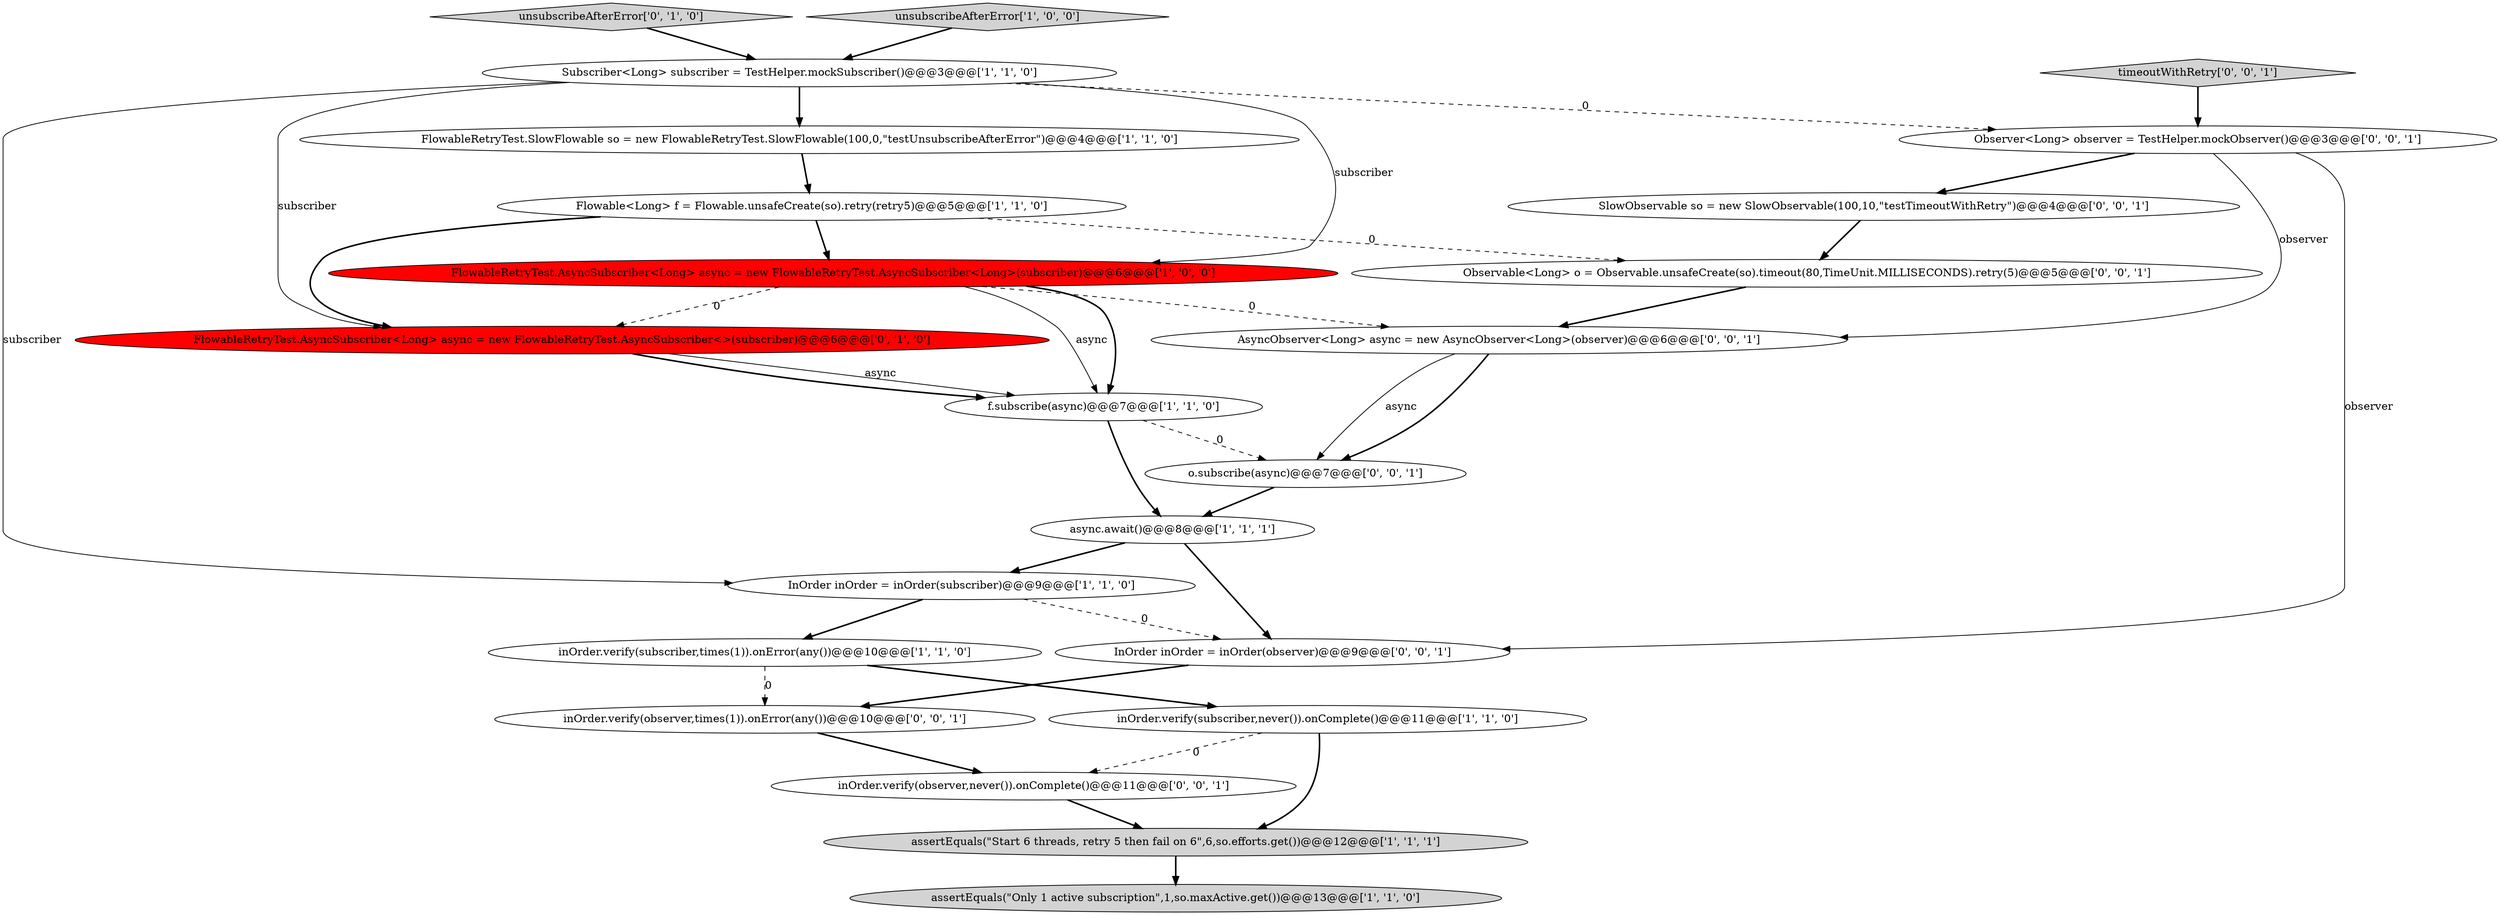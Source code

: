 digraph {
12 [style = filled, label = "FlowableRetryTest.AsyncSubscriber<Long> async = new FlowableRetryTest.AsyncSubscriber<>(subscriber)@@@6@@@['0', '1', '0']", fillcolor = red, shape = ellipse image = "AAA1AAABBB2BBB"];
5 [style = filled, label = "FlowableRetryTest.AsyncSubscriber<Long> async = new FlowableRetryTest.AsyncSubscriber<Long>(subscriber)@@@6@@@['1', '0', '0']", fillcolor = red, shape = ellipse image = "AAA1AAABBB1BBB"];
10 [style = filled, label = "f.subscribe(async)@@@7@@@['1', '1', '0']", fillcolor = white, shape = ellipse image = "AAA0AAABBB1BBB"];
4 [style = filled, label = "FlowableRetryTest.SlowFlowable so = new FlowableRetryTest.SlowFlowable(100,0,\"testUnsubscribeAfterError\")@@@4@@@['1', '1', '0']", fillcolor = white, shape = ellipse image = "AAA0AAABBB1BBB"];
13 [style = filled, label = "unsubscribeAfterError['0', '1', '0']", fillcolor = lightgray, shape = diamond image = "AAA0AAABBB2BBB"];
16 [style = filled, label = "o.subscribe(async)@@@7@@@['0', '0', '1']", fillcolor = white, shape = ellipse image = "AAA0AAABBB3BBB"];
14 [style = filled, label = "Observer<Long> observer = TestHelper.mockObserver()@@@3@@@['0', '0', '1']", fillcolor = white, shape = ellipse image = "AAA0AAABBB3BBB"];
19 [style = filled, label = "Observable<Long> o = Observable.unsafeCreate(so).timeout(80,TimeUnit.MILLISECONDS).retry(5)@@@5@@@['0', '0', '1']", fillcolor = white, shape = ellipse image = "AAA0AAABBB3BBB"];
17 [style = filled, label = "inOrder.verify(observer,times(1)).onError(any())@@@10@@@['0', '0', '1']", fillcolor = white, shape = ellipse image = "AAA0AAABBB3BBB"];
11 [style = filled, label = "inOrder.verify(subscriber,times(1)).onError(any())@@@10@@@['1', '1', '0']", fillcolor = white, shape = ellipse image = "AAA0AAABBB1BBB"];
21 [style = filled, label = "AsyncObserver<Long> async = new AsyncObserver<Long>(observer)@@@6@@@['0', '0', '1']", fillcolor = white, shape = ellipse image = "AAA0AAABBB3BBB"];
18 [style = filled, label = "SlowObservable so = new SlowObservable(100,10,\"testTimeoutWithRetry\")@@@4@@@['0', '0', '1']", fillcolor = white, shape = ellipse image = "AAA0AAABBB3BBB"];
8 [style = filled, label = "async.await()@@@8@@@['1', '1', '1']", fillcolor = white, shape = ellipse image = "AAA0AAABBB1BBB"];
20 [style = filled, label = "InOrder inOrder = inOrder(observer)@@@9@@@['0', '0', '1']", fillcolor = white, shape = ellipse image = "AAA0AAABBB3BBB"];
0 [style = filled, label = "assertEquals(\"Start 6 threads, retry 5 then fail on 6\",6,so.efforts.get())@@@12@@@['1', '1', '1']", fillcolor = lightgray, shape = ellipse image = "AAA0AAABBB1BBB"];
7 [style = filled, label = "inOrder.verify(subscriber,never()).onComplete()@@@11@@@['1', '1', '0']", fillcolor = white, shape = ellipse image = "AAA0AAABBB1BBB"];
22 [style = filled, label = "timeoutWithRetry['0', '0', '1']", fillcolor = lightgray, shape = diamond image = "AAA0AAABBB3BBB"];
3 [style = filled, label = "Flowable<Long> f = Flowable.unsafeCreate(so).retry(retry5)@@@5@@@['1', '1', '0']", fillcolor = white, shape = ellipse image = "AAA0AAABBB1BBB"];
2 [style = filled, label = "assertEquals(\"Only 1 active subscription\",1,so.maxActive.get())@@@13@@@['1', '1', '0']", fillcolor = lightgray, shape = ellipse image = "AAA0AAABBB1BBB"];
1 [style = filled, label = "unsubscribeAfterError['1', '0', '0']", fillcolor = lightgray, shape = diamond image = "AAA0AAABBB1BBB"];
6 [style = filled, label = "InOrder inOrder = inOrder(subscriber)@@@9@@@['1', '1', '0']", fillcolor = white, shape = ellipse image = "AAA0AAABBB1BBB"];
15 [style = filled, label = "inOrder.verify(observer,never()).onComplete()@@@11@@@['0', '0', '1']", fillcolor = white, shape = ellipse image = "AAA0AAABBB3BBB"];
9 [style = filled, label = "Subscriber<Long> subscriber = TestHelper.mockSubscriber()@@@3@@@['1', '1', '0']", fillcolor = white, shape = ellipse image = "AAA0AAABBB1BBB"];
5->10 [style = bold, label=""];
4->3 [style = bold, label=""];
9->5 [style = solid, label="subscriber"];
5->12 [style = dashed, label="0"];
20->17 [style = bold, label=""];
21->16 [style = solid, label="async"];
16->8 [style = bold, label=""];
6->20 [style = dashed, label="0"];
9->4 [style = bold, label=""];
0->2 [style = bold, label=""];
9->6 [style = solid, label="subscriber"];
18->19 [style = bold, label=""];
8->6 [style = bold, label=""];
7->0 [style = bold, label=""];
11->17 [style = dashed, label="0"];
14->20 [style = solid, label="observer"];
3->12 [style = bold, label=""];
12->10 [style = solid, label="async"];
1->9 [style = bold, label=""];
5->10 [style = solid, label="async"];
3->19 [style = dashed, label="0"];
9->12 [style = solid, label="subscriber"];
14->21 [style = solid, label="observer"];
3->5 [style = bold, label=""];
12->10 [style = bold, label=""];
8->20 [style = bold, label=""];
9->14 [style = dashed, label="0"];
10->8 [style = bold, label=""];
6->11 [style = bold, label=""];
15->0 [style = bold, label=""];
17->15 [style = bold, label=""];
7->15 [style = dashed, label="0"];
21->16 [style = bold, label=""];
5->21 [style = dashed, label="0"];
14->18 [style = bold, label=""];
13->9 [style = bold, label=""];
10->16 [style = dashed, label="0"];
22->14 [style = bold, label=""];
11->7 [style = bold, label=""];
19->21 [style = bold, label=""];
}
